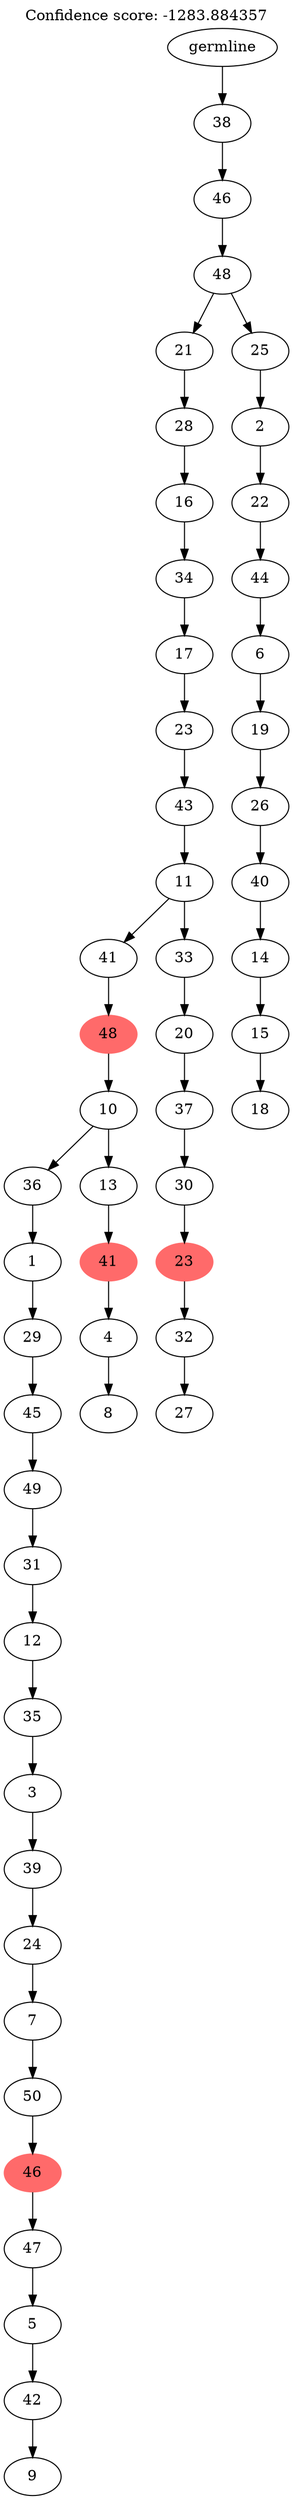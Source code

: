 digraph g {
	"53" -> "54";
	"54" [label="9"];
	"52" -> "53";
	"53" [label="42"];
	"51" -> "52";
	"52" [label="5"];
	"50" -> "51";
	"51" [label="47"];
	"49" -> "50";
	"50" [color=indianred1, style=filled, label="46"];
	"48" -> "49";
	"49" [label="50"];
	"47" -> "48";
	"48" [label="7"];
	"46" -> "47";
	"47" [label="24"];
	"45" -> "46";
	"46" [label="39"];
	"44" -> "45";
	"45" [label="3"];
	"43" -> "44";
	"44" [label="35"];
	"42" -> "43";
	"43" [label="12"];
	"41" -> "42";
	"42" [label="31"];
	"40" -> "41";
	"41" [label="49"];
	"39" -> "40";
	"40" [label="45"];
	"38" -> "39";
	"39" [label="29"];
	"37" -> "38";
	"38" [label="1"];
	"35" -> "36";
	"36" [label="8"];
	"34" -> "35";
	"35" [label="4"];
	"33" -> "34";
	"34" [color=indianred1, style=filled, label="41"];
	"32" -> "33";
	"33" [label="13"];
	"32" -> "37";
	"37" [label="36"];
	"31" -> "32";
	"32" [label="10"];
	"30" -> "31";
	"31" [color=indianred1, style=filled, label="48"];
	"28" -> "29";
	"29" [label="27"];
	"27" -> "28";
	"28" [label="32"];
	"26" -> "27";
	"27" [color=indianred1, style=filled, label="23"];
	"25" -> "26";
	"26" [label="30"];
	"24" -> "25";
	"25" [label="37"];
	"23" -> "24";
	"24" [label="20"];
	"22" -> "23";
	"23" [label="33"];
	"22" -> "30";
	"30" [label="41"];
	"21" -> "22";
	"22" [label="11"];
	"20" -> "21";
	"21" [label="43"];
	"19" -> "20";
	"20" [label="23"];
	"18" -> "19";
	"19" [label="17"];
	"17" -> "18";
	"18" [label="34"];
	"16" -> "17";
	"17" [label="16"];
	"15" -> "16";
	"16" [label="28"];
	"13" -> "14";
	"14" [label="18"];
	"12" -> "13";
	"13" [label="15"];
	"11" -> "12";
	"12" [label="14"];
	"10" -> "11";
	"11" [label="40"];
	"9" -> "10";
	"10" [label="26"];
	"8" -> "9";
	"9" [label="19"];
	"7" -> "8";
	"8" [label="6"];
	"6" -> "7";
	"7" [label="44"];
	"5" -> "6";
	"6" [label="22"];
	"4" -> "5";
	"5" [label="2"];
	"3" -> "4";
	"4" [label="25"];
	"3" -> "15";
	"15" [label="21"];
	"2" -> "3";
	"3" [label="48"];
	"1" -> "2";
	"2" [label="46"];
	"0" -> "1";
	"1" [label="38"];
	"0" [label="germline"];
	labelloc="t";
	label="Confidence score: -1283.884357";
}
